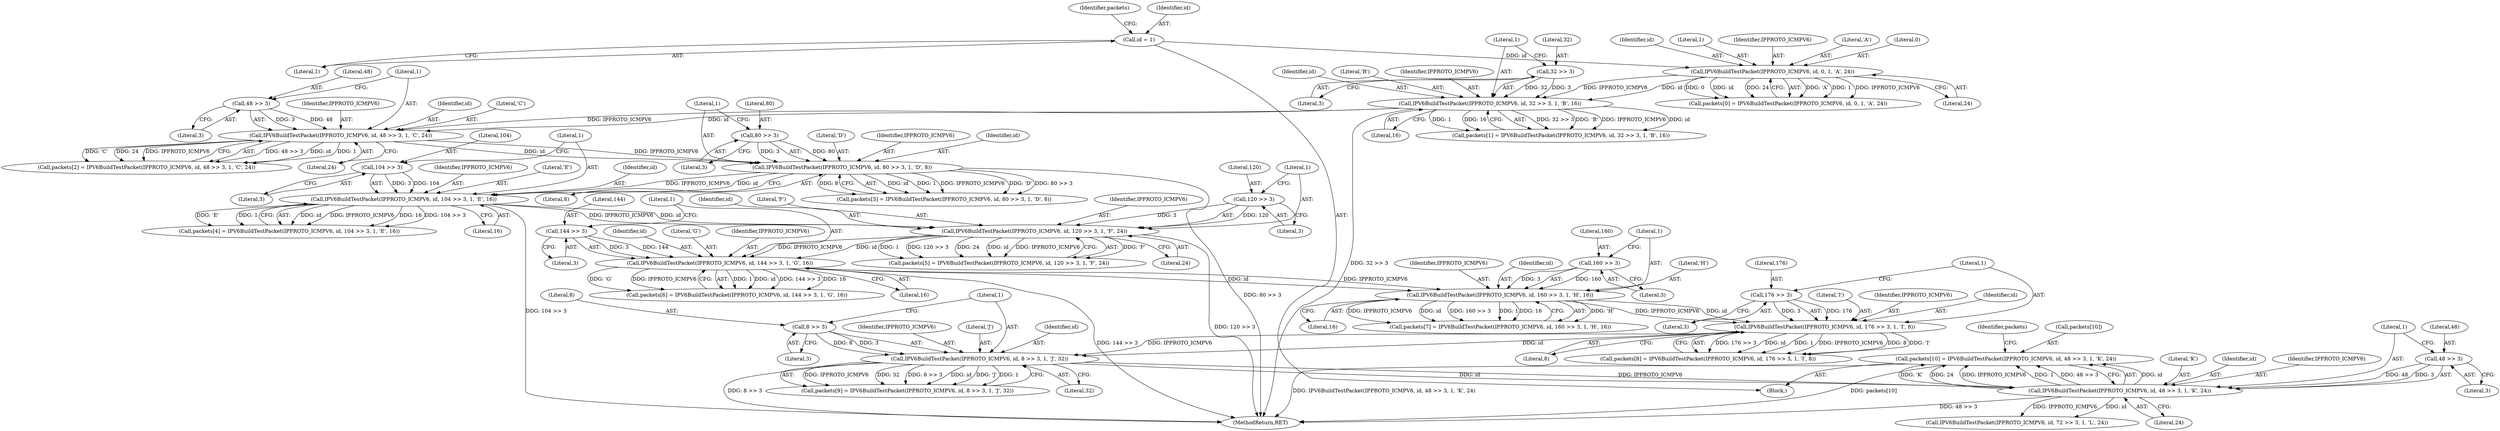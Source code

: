 digraph "0_suricata_4a04f814b15762eb446a5ead4d69d021512df6f8_14@array" {
"1000272" [label="(Call,packets[10] = IPV6BuildTestPacket(IPPROTO_ICMPV6, id, 48 >> 3, 1, 'K', 24))"];
"1000276" [label="(Call,IPV6BuildTestPacket(IPPROTO_ICMPV6, id, 48 >> 3, 1, 'K', 24))"];
"1000263" [label="(Call,IPV6BuildTestPacket(IPPROTO_ICMPV6, id, 8 >> 3, 1, 'J', 32))"];
"1000250" [label="(Call,IPV6BuildTestPacket(IPPROTO_ICMPV6, id, 176 >> 3, 1, 'I', 8))"];
"1000237" [label="(Call,IPV6BuildTestPacket(IPPROTO_ICMPV6, id, 160 >> 3, 1, 'H', 16))"];
"1000224" [label="(Call,IPV6BuildTestPacket(IPPROTO_ICMPV6, id, 144 >> 3, 1, 'G', 16))"];
"1000211" [label="(Call,IPV6BuildTestPacket(IPPROTO_ICMPV6, id, 120 >> 3, 1, 'F', 24))"];
"1000198" [label="(Call,IPV6BuildTestPacket(IPPROTO_ICMPV6, id, 104 >> 3, 1, 'E', 16))"];
"1000185" [label="(Call,IPV6BuildTestPacket(IPPROTO_ICMPV6, id, 80 >> 3, 1, 'D', 8))"];
"1000172" [label="(Call,IPV6BuildTestPacket(IPPROTO_ICMPV6, id, 48 >> 3, 1, 'C', 24))"];
"1000159" [label="(Call,IPV6BuildTestPacket(IPPROTO_ICMPV6, id, 32 >> 3, 1, 'B', 16))"];
"1000148" [label="(Call,IPV6BuildTestPacket(IPPROTO_ICMPV6, id, 0, 1, 'A', 24))"];
"1000135" [label="(Call,id = 1)"];
"1000162" [label="(Call,32 >> 3)"];
"1000175" [label="(Call,48 >> 3)"];
"1000188" [label="(Call,80 >> 3)"];
"1000201" [label="(Call,104 >> 3)"];
"1000214" [label="(Call,120 >> 3)"];
"1000227" [label="(Call,144 >> 3)"];
"1000240" [label="(Call,160 >> 3)"];
"1000253" [label="(Call,176 >> 3)"];
"1000266" [label="(Call,8 >> 3)"];
"1000279" [label="(Call,48 >> 3)"];
"1000177" [label="(Literal,3)"];
"1000241" [label="(Literal,160)"];
"1000243" [label="(Literal,1)"];
"1000254" [label="(Literal,176)"];
"1000231" [label="(Literal,'G')"];
"1000269" [label="(Literal,1)"];
"1000229" [label="(Literal,3)"];
"1000200" [label="(Identifier,id)"];
"1000284" [label="(Literal,24)"];
"1000152" [label="(Literal,1)"];
"1000256" [label="(Literal,1)"];
"1000266" [label="(Call,8 >> 3)"];
"1000163" [label="(Literal,32)"];
"1000207" [label="(Call,packets[5] = IPV6BuildTestPacket(IPPROTO_ICMPV6, id, 120 >> 3, 1, 'F', 24))"];
"1000225" [label="(Identifier,IPPROTO_ICMPV6)"];
"1000283" [label="(Literal,'K')"];
"1000278" [label="(Identifier,id)"];
"1000178" [label="(Literal,1)"];
"1000199" [label="(Identifier,IPPROTO_ICMPV6)"];
"1000246" [label="(Call,packets[8] = IPV6BuildTestPacket(IPPROTO_ICMPV6, id, 176 >> 3, 1, 'I', 8))"];
"1000212" [label="(Identifier,IPPROTO_ICMPV6)"];
"1000289" [label="(Call,IPV6BuildTestPacket(IPPROTO_ICMPV6, id, 72 >> 3, 1, 'L', 24))"];
"1000149" [label="(Identifier,IPPROTO_ICMPV6)"];
"1000137" [label="(Literal,1)"];
"1000516" [label="(MethodReturn,RET)"];
"1000188" [label="(Call,80 >> 3)"];
"1000161" [label="(Identifier,id)"];
"1000228" [label="(Literal,144)"];
"1000259" [label="(Call,packets[9] = IPV6BuildTestPacket(IPPROTO_ICMPV6, id, 8 >> 3, 1, 'J', 32))"];
"1000127" [label="(Block,)"];
"1000257" [label="(Literal,'I')"];
"1000271" [label="(Literal,32)"];
"1000219" [label="(Literal,24)"];
"1000176" [label="(Literal,48)"];
"1000242" [label="(Literal,3)"];
"1000230" [label="(Literal,1)"];
"1000280" [label="(Literal,48)"];
"1000245" [label="(Literal,16)"];
"1000179" [label="(Literal,'C')"];
"1000227" [label="(Call,144 >> 3)"];
"1000180" [label="(Literal,24)"];
"1000144" [label="(Call,packets[0] = IPV6BuildTestPacket(IPPROTO_ICMPV6, id, 0, 1, 'A', 24))"];
"1000173" [label="(Identifier,IPPROTO_ICMPV6)"];
"1000205" [label="(Literal,'E')"];
"1000203" [label="(Literal,3)"];
"1000226" [label="(Identifier,id)"];
"1000287" [label="(Identifier,packets)"];
"1000244" [label="(Literal,'H')"];
"1000264" [label="(Identifier,IPPROTO_ICMPV6)"];
"1000190" [label="(Literal,3)"];
"1000162" [label="(Call,32 >> 3)"];
"1000202" [label="(Literal,104)"];
"1000216" [label="(Literal,3)"];
"1000238" [label="(Identifier,IPPROTO_ICMPV6)"];
"1000175" [label="(Call,48 >> 3)"];
"1000277" [label="(Identifier,IPPROTO_ICMPV6)"];
"1000250" [label="(Call,IPV6BuildTestPacket(IPPROTO_ICMPV6, id, 176 >> 3, 1, 'I', 8))"];
"1000172" [label="(Call,IPV6BuildTestPacket(IPPROTO_ICMPV6, id, 48 >> 3, 1, 'C', 24))"];
"1000268" [label="(Literal,3)"];
"1000191" [label="(Literal,1)"];
"1000140" [label="(Identifier,packets)"];
"1000273" [label="(Call,packets[10])"];
"1000232" [label="(Literal,16)"];
"1000251" [label="(Identifier,IPPROTO_ICMPV6)"];
"1000174" [label="(Identifier,id)"];
"1000148" [label="(Call,IPV6BuildTestPacket(IPPROTO_ICMPV6, id, 0, 1, 'A', 24))"];
"1000270" [label="(Literal,'J')"];
"1000233" [label="(Call,packets[7] = IPV6BuildTestPacket(IPPROTO_ICMPV6, id, 160 >> 3, 1, 'H', 16))"];
"1000192" [label="(Literal,'D')"];
"1000213" [label="(Identifier,id)"];
"1000198" [label="(Call,IPV6BuildTestPacket(IPPROTO_ICMPV6, id, 104 >> 3, 1, 'E', 16))"];
"1000154" [label="(Literal,24)"];
"1000186" [label="(Identifier,IPPROTO_ICMPV6)"];
"1000193" [label="(Literal,8)"];
"1000215" [label="(Literal,120)"];
"1000267" [label="(Literal,8)"];
"1000167" [label="(Literal,16)"];
"1000153" [label="(Literal,'A')"];
"1000217" [label="(Literal,1)"];
"1000185" [label="(Call,IPV6BuildTestPacket(IPPROTO_ICMPV6, id, 80 >> 3, 1, 'D', 8))"];
"1000265" [label="(Identifier,id)"];
"1000155" [label="(Call,packets[1] = IPV6BuildTestPacket(IPPROTO_ICMPV6, id, 32 >> 3, 1, 'B', 16))"];
"1000220" [label="(Call,packets[6] = IPV6BuildTestPacket(IPPROTO_ICMPV6, id, 144 >> 3, 1, 'G', 16))"];
"1000204" [label="(Literal,1)"];
"1000135" [label="(Call,id = 1)"];
"1000201" [label="(Call,104 >> 3)"];
"1000189" [label="(Literal,80)"];
"1000168" [label="(Call,packets[2] = IPV6BuildTestPacket(IPPROTO_ICMPV6, id, 48 >> 3, 1, 'C', 24))"];
"1000272" [label="(Call,packets[10] = IPV6BuildTestPacket(IPPROTO_ICMPV6, id, 48 >> 3, 1, 'K', 24))"];
"1000258" [label="(Literal,8)"];
"1000165" [label="(Literal,1)"];
"1000281" [label="(Literal,3)"];
"1000276" [label="(Call,IPV6BuildTestPacket(IPPROTO_ICMPV6, id, 48 >> 3, 1, 'K', 24))"];
"1000164" [label="(Literal,3)"];
"1000237" [label="(Call,IPV6BuildTestPacket(IPPROTO_ICMPV6, id, 160 >> 3, 1, 'H', 16))"];
"1000263" [label="(Call,IPV6BuildTestPacket(IPPROTO_ICMPV6, id, 8 >> 3, 1, 'J', 32))"];
"1000194" [label="(Call,packets[4] = IPV6BuildTestPacket(IPPROTO_ICMPV6, id, 104 >> 3, 1, 'E', 16))"];
"1000214" [label="(Call,120 >> 3)"];
"1000218" [label="(Literal,'F')"];
"1000166" [label="(Literal,'B')"];
"1000206" [label="(Literal,16)"];
"1000160" [label="(Identifier,IPPROTO_ICMPV6)"];
"1000187" [label="(Identifier,id)"];
"1000252" [label="(Identifier,id)"];
"1000279" [label="(Call,48 >> 3)"];
"1000224" [label="(Call,IPV6BuildTestPacket(IPPROTO_ICMPV6, id, 144 >> 3, 1, 'G', 16))"];
"1000151" [label="(Literal,0)"];
"1000181" [label="(Call,packets[3] = IPV6BuildTestPacket(IPPROTO_ICMPV6, id, 80 >> 3, 1, 'D', 8))"];
"1000150" [label="(Identifier,id)"];
"1000136" [label="(Identifier,id)"];
"1000253" [label="(Call,176 >> 3)"];
"1000240" [label="(Call,160 >> 3)"];
"1000282" [label="(Literal,1)"];
"1000159" [label="(Call,IPV6BuildTestPacket(IPPROTO_ICMPV6, id, 32 >> 3, 1, 'B', 16))"];
"1000255" [label="(Literal,3)"];
"1000211" [label="(Call,IPV6BuildTestPacket(IPPROTO_ICMPV6, id, 120 >> 3, 1, 'F', 24))"];
"1000239" [label="(Identifier,id)"];
"1000272" -> "1000127"  [label="AST: "];
"1000272" -> "1000276"  [label="CFG: "];
"1000273" -> "1000272"  [label="AST: "];
"1000276" -> "1000272"  [label="AST: "];
"1000287" -> "1000272"  [label="CFG: "];
"1000272" -> "1000516"  [label="DDG: IPV6BuildTestPacket(IPPROTO_ICMPV6, id, 48 >> 3, 1, 'K', 24)"];
"1000272" -> "1000516"  [label="DDG: packets[10]"];
"1000276" -> "1000272"  [label="DDG: id"];
"1000276" -> "1000272"  [label="DDG: 'K'"];
"1000276" -> "1000272"  [label="DDG: 24"];
"1000276" -> "1000272"  [label="DDG: IPPROTO_ICMPV6"];
"1000276" -> "1000272"  [label="DDG: 1"];
"1000276" -> "1000272"  [label="DDG: 48 >> 3"];
"1000276" -> "1000284"  [label="CFG: "];
"1000277" -> "1000276"  [label="AST: "];
"1000278" -> "1000276"  [label="AST: "];
"1000279" -> "1000276"  [label="AST: "];
"1000282" -> "1000276"  [label="AST: "];
"1000283" -> "1000276"  [label="AST: "];
"1000284" -> "1000276"  [label="AST: "];
"1000276" -> "1000516"  [label="DDG: 48 >> 3"];
"1000263" -> "1000276"  [label="DDG: IPPROTO_ICMPV6"];
"1000263" -> "1000276"  [label="DDG: id"];
"1000279" -> "1000276"  [label="DDG: 48"];
"1000279" -> "1000276"  [label="DDG: 3"];
"1000276" -> "1000289"  [label="DDG: IPPROTO_ICMPV6"];
"1000276" -> "1000289"  [label="DDG: id"];
"1000263" -> "1000259"  [label="AST: "];
"1000263" -> "1000271"  [label="CFG: "];
"1000264" -> "1000263"  [label="AST: "];
"1000265" -> "1000263"  [label="AST: "];
"1000266" -> "1000263"  [label="AST: "];
"1000269" -> "1000263"  [label="AST: "];
"1000270" -> "1000263"  [label="AST: "];
"1000271" -> "1000263"  [label="AST: "];
"1000259" -> "1000263"  [label="CFG: "];
"1000263" -> "1000516"  [label="DDG: 8 >> 3"];
"1000263" -> "1000259"  [label="DDG: IPPROTO_ICMPV6"];
"1000263" -> "1000259"  [label="DDG: 32"];
"1000263" -> "1000259"  [label="DDG: 8 >> 3"];
"1000263" -> "1000259"  [label="DDG: id"];
"1000263" -> "1000259"  [label="DDG: 'J'"];
"1000263" -> "1000259"  [label="DDG: 1"];
"1000250" -> "1000263"  [label="DDG: IPPROTO_ICMPV6"];
"1000250" -> "1000263"  [label="DDG: id"];
"1000266" -> "1000263"  [label="DDG: 8"];
"1000266" -> "1000263"  [label="DDG: 3"];
"1000250" -> "1000246"  [label="AST: "];
"1000250" -> "1000258"  [label="CFG: "];
"1000251" -> "1000250"  [label="AST: "];
"1000252" -> "1000250"  [label="AST: "];
"1000253" -> "1000250"  [label="AST: "];
"1000256" -> "1000250"  [label="AST: "];
"1000257" -> "1000250"  [label="AST: "];
"1000258" -> "1000250"  [label="AST: "];
"1000246" -> "1000250"  [label="CFG: "];
"1000250" -> "1000246"  [label="DDG: 176 >> 3"];
"1000250" -> "1000246"  [label="DDG: id"];
"1000250" -> "1000246"  [label="DDG: 1"];
"1000250" -> "1000246"  [label="DDG: IPPROTO_ICMPV6"];
"1000250" -> "1000246"  [label="DDG: 8"];
"1000250" -> "1000246"  [label="DDG: 'I'"];
"1000237" -> "1000250"  [label="DDG: IPPROTO_ICMPV6"];
"1000237" -> "1000250"  [label="DDG: id"];
"1000253" -> "1000250"  [label="DDG: 176"];
"1000253" -> "1000250"  [label="DDG: 3"];
"1000237" -> "1000233"  [label="AST: "];
"1000237" -> "1000245"  [label="CFG: "];
"1000238" -> "1000237"  [label="AST: "];
"1000239" -> "1000237"  [label="AST: "];
"1000240" -> "1000237"  [label="AST: "];
"1000243" -> "1000237"  [label="AST: "];
"1000244" -> "1000237"  [label="AST: "];
"1000245" -> "1000237"  [label="AST: "];
"1000233" -> "1000237"  [label="CFG: "];
"1000237" -> "1000233"  [label="DDG: 'H'"];
"1000237" -> "1000233"  [label="DDG: IPPROTO_ICMPV6"];
"1000237" -> "1000233"  [label="DDG: id"];
"1000237" -> "1000233"  [label="DDG: 160 >> 3"];
"1000237" -> "1000233"  [label="DDG: 1"];
"1000237" -> "1000233"  [label="DDG: 16"];
"1000224" -> "1000237"  [label="DDG: IPPROTO_ICMPV6"];
"1000224" -> "1000237"  [label="DDG: id"];
"1000240" -> "1000237"  [label="DDG: 160"];
"1000240" -> "1000237"  [label="DDG: 3"];
"1000224" -> "1000220"  [label="AST: "];
"1000224" -> "1000232"  [label="CFG: "];
"1000225" -> "1000224"  [label="AST: "];
"1000226" -> "1000224"  [label="AST: "];
"1000227" -> "1000224"  [label="AST: "];
"1000230" -> "1000224"  [label="AST: "];
"1000231" -> "1000224"  [label="AST: "];
"1000232" -> "1000224"  [label="AST: "];
"1000220" -> "1000224"  [label="CFG: "];
"1000224" -> "1000516"  [label="DDG: 144 >> 3"];
"1000224" -> "1000220"  [label="DDG: 1"];
"1000224" -> "1000220"  [label="DDG: id"];
"1000224" -> "1000220"  [label="DDG: 144 >> 3"];
"1000224" -> "1000220"  [label="DDG: 16"];
"1000224" -> "1000220"  [label="DDG: 'G'"];
"1000224" -> "1000220"  [label="DDG: IPPROTO_ICMPV6"];
"1000211" -> "1000224"  [label="DDG: IPPROTO_ICMPV6"];
"1000211" -> "1000224"  [label="DDG: id"];
"1000227" -> "1000224"  [label="DDG: 144"];
"1000227" -> "1000224"  [label="DDG: 3"];
"1000211" -> "1000207"  [label="AST: "];
"1000211" -> "1000219"  [label="CFG: "];
"1000212" -> "1000211"  [label="AST: "];
"1000213" -> "1000211"  [label="AST: "];
"1000214" -> "1000211"  [label="AST: "];
"1000217" -> "1000211"  [label="AST: "];
"1000218" -> "1000211"  [label="AST: "];
"1000219" -> "1000211"  [label="AST: "];
"1000207" -> "1000211"  [label="CFG: "];
"1000211" -> "1000516"  [label="DDG: 120 >> 3"];
"1000211" -> "1000207"  [label="DDG: 'F'"];
"1000211" -> "1000207"  [label="DDG: 1"];
"1000211" -> "1000207"  [label="DDG: 120 >> 3"];
"1000211" -> "1000207"  [label="DDG: 24"];
"1000211" -> "1000207"  [label="DDG: id"];
"1000211" -> "1000207"  [label="DDG: IPPROTO_ICMPV6"];
"1000198" -> "1000211"  [label="DDG: IPPROTO_ICMPV6"];
"1000198" -> "1000211"  [label="DDG: id"];
"1000214" -> "1000211"  [label="DDG: 120"];
"1000214" -> "1000211"  [label="DDG: 3"];
"1000198" -> "1000194"  [label="AST: "];
"1000198" -> "1000206"  [label="CFG: "];
"1000199" -> "1000198"  [label="AST: "];
"1000200" -> "1000198"  [label="AST: "];
"1000201" -> "1000198"  [label="AST: "];
"1000204" -> "1000198"  [label="AST: "];
"1000205" -> "1000198"  [label="AST: "];
"1000206" -> "1000198"  [label="AST: "];
"1000194" -> "1000198"  [label="CFG: "];
"1000198" -> "1000516"  [label="DDG: 104 >> 3"];
"1000198" -> "1000194"  [label="DDG: id"];
"1000198" -> "1000194"  [label="DDG: IPPROTO_ICMPV6"];
"1000198" -> "1000194"  [label="DDG: 16"];
"1000198" -> "1000194"  [label="DDG: 104 >> 3"];
"1000198" -> "1000194"  [label="DDG: 'E'"];
"1000198" -> "1000194"  [label="DDG: 1"];
"1000185" -> "1000198"  [label="DDG: IPPROTO_ICMPV6"];
"1000185" -> "1000198"  [label="DDG: id"];
"1000201" -> "1000198"  [label="DDG: 104"];
"1000201" -> "1000198"  [label="DDG: 3"];
"1000185" -> "1000181"  [label="AST: "];
"1000185" -> "1000193"  [label="CFG: "];
"1000186" -> "1000185"  [label="AST: "];
"1000187" -> "1000185"  [label="AST: "];
"1000188" -> "1000185"  [label="AST: "];
"1000191" -> "1000185"  [label="AST: "];
"1000192" -> "1000185"  [label="AST: "];
"1000193" -> "1000185"  [label="AST: "];
"1000181" -> "1000185"  [label="CFG: "];
"1000185" -> "1000516"  [label="DDG: 80 >> 3"];
"1000185" -> "1000181"  [label="DDG: id"];
"1000185" -> "1000181"  [label="DDG: 1"];
"1000185" -> "1000181"  [label="DDG: IPPROTO_ICMPV6"];
"1000185" -> "1000181"  [label="DDG: 'D'"];
"1000185" -> "1000181"  [label="DDG: 80 >> 3"];
"1000185" -> "1000181"  [label="DDG: 8"];
"1000172" -> "1000185"  [label="DDG: IPPROTO_ICMPV6"];
"1000172" -> "1000185"  [label="DDG: id"];
"1000188" -> "1000185"  [label="DDG: 80"];
"1000188" -> "1000185"  [label="DDG: 3"];
"1000172" -> "1000168"  [label="AST: "];
"1000172" -> "1000180"  [label="CFG: "];
"1000173" -> "1000172"  [label="AST: "];
"1000174" -> "1000172"  [label="AST: "];
"1000175" -> "1000172"  [label="AST: "];
"1000178" -> "1000172"  [label="AST: "];
"1000179" -> "1000172"  [label="AST: "];
"1000180" -> "1000172"  [label="AST: "];
"1000168" -> "1000172"  [label="CFG: "];
"1000172" -> "1000168"  [label="DDG: 1"];
"1000172" -> "1000168"  [label="DDG: 'C'"];
"1000172" -> "1000168"  [label="DDG: 48 >> 3"];
"1000172" -> "1000168"  [label="DDG: id"];
"1000172" -> "1000168"  [label="DDG: 24"];
"1000172" -> "1000168"  [label="DDG: IPPROTO_ICMPV6"];
"1000159" -> "1000172"  [label="DDG: IPPROTO_ICMPV6"];
"1000159" -> "1000172"  [label="DDG: id"];
"1000175" -> "1000172"  [label="DDG: 48"];
"1000175" -> "1000172"  [label="DDG: 3"];
"1000159" -> "1000155"  [label="AST: "];
"1000159" -> "1000167"  [label="CFG: "];
"1000160" -> "1000159"  [label="AST: "];
"1000161" -> "1000159"  [label="AST: "];
"1000162" -> "1000159"  [label="AST: "];
"1000165" -> "1000159"  [label="AST: "];
"1000166" -> "1000159"  [label="AST: "];
"1000167" -> "1000159"  [label="AST: "];
"1000155" -> "1000159"  [label="CFG: "];
"1000159" -> "1000516"  [label="DDG: 32 >> 3"];
"1000159" -> "1000155"  [label="DDG: 32 >> 3"];
"1000159" -> "1000155"  [label="DDG: 'B'"];
"1000159" -> "1000155"  [label="DDG: IPPROTO_ICMPV6"];
"1000159" -> "1000155"  [label="DDG: id"];
"1000159" -> "1000155"  [label="DDG: 1"];
"1000159" -> "1000155"  [label="DDG: 16"];
"1000148" -> "1000159"  [label="DDG: IPPROTO_ICMPV6"];
"1000148" -> "1000159"  [label="DDG: id"];
"1000162" -> "1000159"  [label="DDG: 32"];
"1000162" -> "1000159"  [label="DDG: 3"];
"1000148" -> "1000144"  [label="AST: "];
"1000148" -> "1000154"  [label="CFG: "];
"1000149" -> "1000148"  [label="AST: "];
"1000150" -> "1000148"  [label="AST: "];
"1000151" -> "1000148"  [label="AST: "];
"1000152" -> "1000148"  [label="AST: "];
"1000153" -> "1000148"  [label="AST: "];
"1000154" -> "1000148"  [label="AST: "];
"1000144" -> "1000148"  [label="CFG: "];
"1000148" -> "1000144"  [label="DDG: 'A'"];
"1000148" -> "1000144"  [label="DDG: 1"];
"1000148" -> "1000144"  [label="DDG: IPPROTO_ICMPV6"];
"1000148" -> "1000144"  [label="DDG: 0"];
"1000148" -> "1000144"  [label="DDG: id"];
"1000148" -> "1000144"  [label="DDG: 24"];
"1000135" -> "1000148"  [label="DDG: id"];
"1000135" -> "1000127"  [label="AST: "];
"1000135" -> "1000137"  [label="CFG: "];
"1000136" -> "1000135"  [label="AST: "];
"1000137" -> "1000135"  [label="AST: "];
"1000140" -> "1000135"  [label="CFG: "];
"1000162" -> "1000164"  [label="CFG: "];
"1000163" -> "1000162"  [label="AST: "];
"1000164" -> "1000162"  [label="AST: "];
"1000165" -> "1000162"  [label="CFG: "];
"1000175" -> "1000177"  [label="CFG: "];
"1000176" -> "1000175"  [label="AST: "];
"1000177" -> "1000175"  [label="AST: "];
"1000178" -> "1000175"  [label="CFG: "];
"1000188" -> "1000190"  [label="CFG: "];
"1000189" -> "1000188"  [label="AST: "];
"1000190" -> "1000188"  [label="AST: "];
"1000191" -> "1000188"  [label="CFG: "];
"1000201" -> "1000203"  [label="CFG: "];
"1000202" -> "1000201"  [label="AST: "];
"1000203" -> "1000201"  [label="AST: "];
"1000204" -> "1000201"  [label="CFG: "];
"1000214" -> "1000216"  [label="CFG: "];
"1000215" -> "1000214"  [label="AST: "];
"1000216" -> "1000214"  [label="AST: "];
"1000217" -> "1000214"  [label="CFG: "];
"1000227" -> "1000229"  [label="CFG: "];
"1000228" -> "1000227"  [label="AST: "];
"1000229" -> "1000227"  [label="AST: "];
"1000230" -> "1000227"  [label="CFG: "];
"1000240" -> "1000242"  [label="CFG: "];
"1000241" -> "1000240"  [label="AST: "];
"1000242" -> "1000240"  [label="AST: "];
"1000243" -> "1000240"  [label="CFG: "];
"1000253" -> "1000255"  [label="CFG: "];
"1000254" -> "1000253"  [label="AST: "];
"1000255" -> "1000253"  [label="AST: "];
"1000256" -> "1000253"  [label="CFG: "];
"1000266" -> "1000268"  [label="CFG: "];
"1000267" -> "1000266"  [label="AST: "];
"1000268" -> "1000266"  [label="AST: "];
"1000269" -> "1000266"  [label="CFG: "];
"1000279" -> "1000281"  [label="CFG: "];
"1000280" -> "1000279"  [label="AST: "];
"1000281" -> "1000279"  [label="AST: "];
"1000282" -> "1000279"  [label="CFG: "];
}
